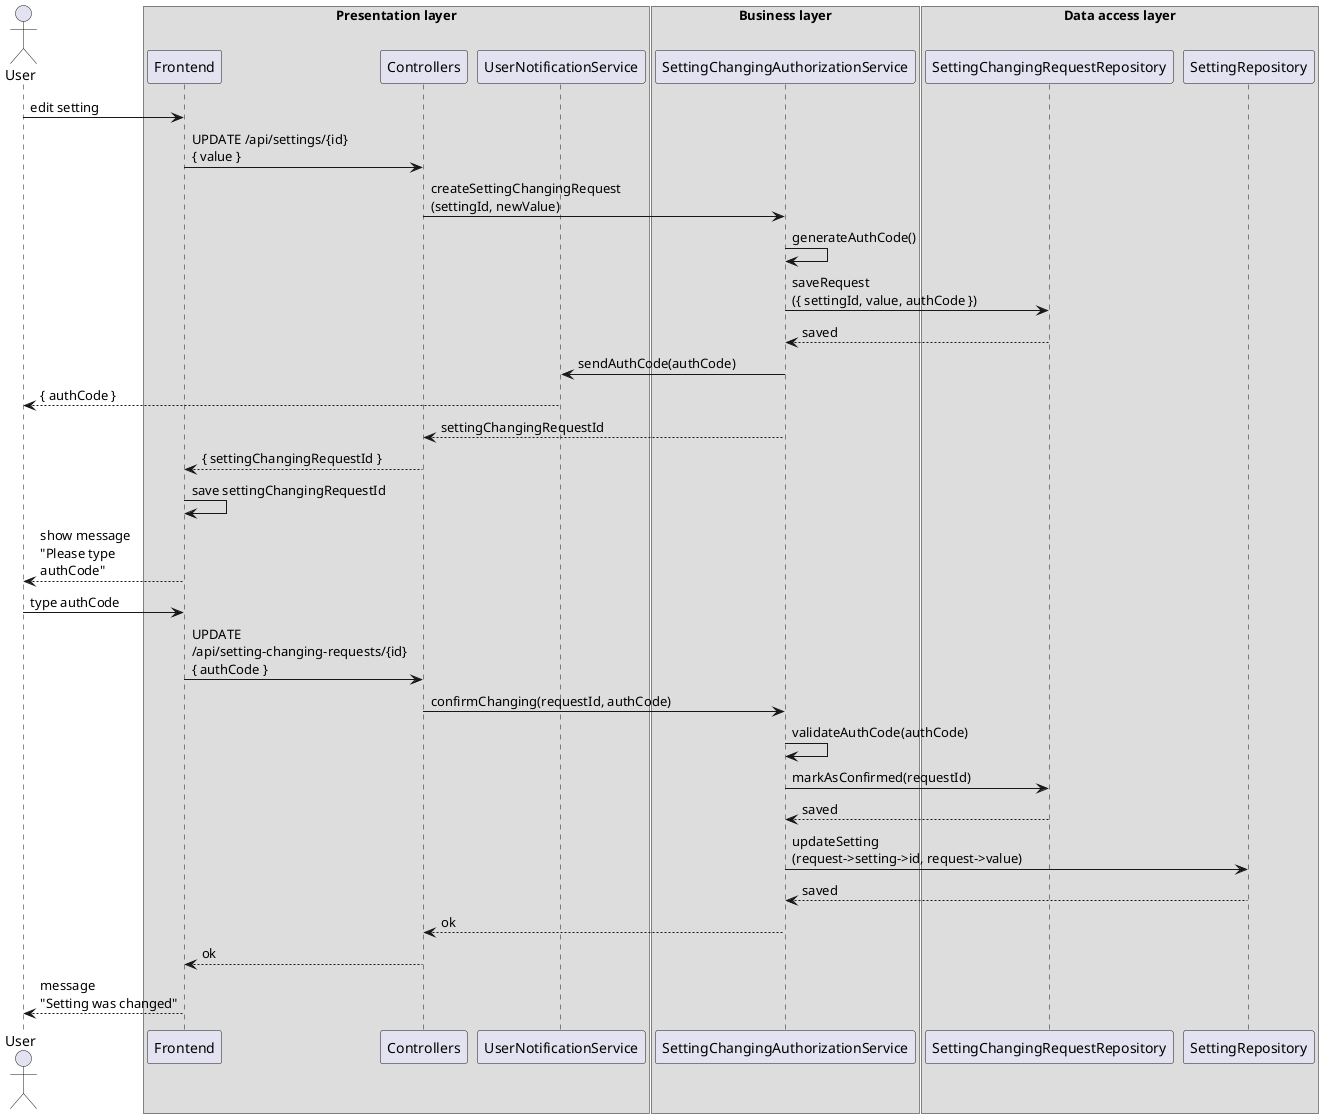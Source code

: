 @startuml sequence

actor User

box "Presentation layer"
    participant Frontend
    participant Controllers
    participant UserNotificationService
endbox

box "Business layer"
    participant SettingChangingAuthorizationService
endbox

box "Data access layer"
    participant SettingChangingRequestRepository
    participant SettingRepository
endbox

User -> Frontend : edit setting
Frontend -> Controllers: UPDATE /api/settings/{id}\n{ value }

Controllers -> SettingChangingAuthorizationService : createSettingChangingRequest\n(settingId, newValue)
SettingChangingAuthorizationService -> SettingChangingAuthorizationService : generateAuthCode()
SettingChangingAuthorizationService -> SettingChangingRequestRepository : saveRequest\n({ settingId, value, authCode })
SettingChangingRequestRepository --> SettingChangingAuthorizationService  : saved
SettingChangingAuthorizationService  -> UserNotificationService : sendAuthCode(authCode) 
UserNotificationService --> User : { authCode }

SettingChangingAuthorizationService --> Controllers : settingChangingRequestId
Controllers --> Frontend : { settingChangingRequestId }
Frontend -> Frontend : save settingChangingRequestId 

Frontend --> User : show message\n"Please type\nauthCode"
User -> Frontend : type authCode
Frontend -> Controllers: UPDATE\n/api/setting-changing-requests/{id}\n{ authCode }
Controllers-> SettingChangingAuthorizationService : confirmChanging(requestId, authCode)
SettingChangingAuthorizationService -> SettingChangingAuthorizationService : validateAuthCode(authCode)
SettingChangingAuthorizationService -> SettingChangingRequestRepository : markAsConfirmed(requestId)
SettingChangingRequestRepository --> SettingChangingAuthorizationService : saved
SettingChangingAuthorizationService -> SettingRepository : updateSetting\n(request->setting->id, request->value)
SettingRepository --> SettingChangingAuthorizationService : saved
SettingChangingAuthorizationService --> Controllers : ok
Controllers --> Frontend : ok
Frontend --> User : message\n"Setting was changed"

@enduml
